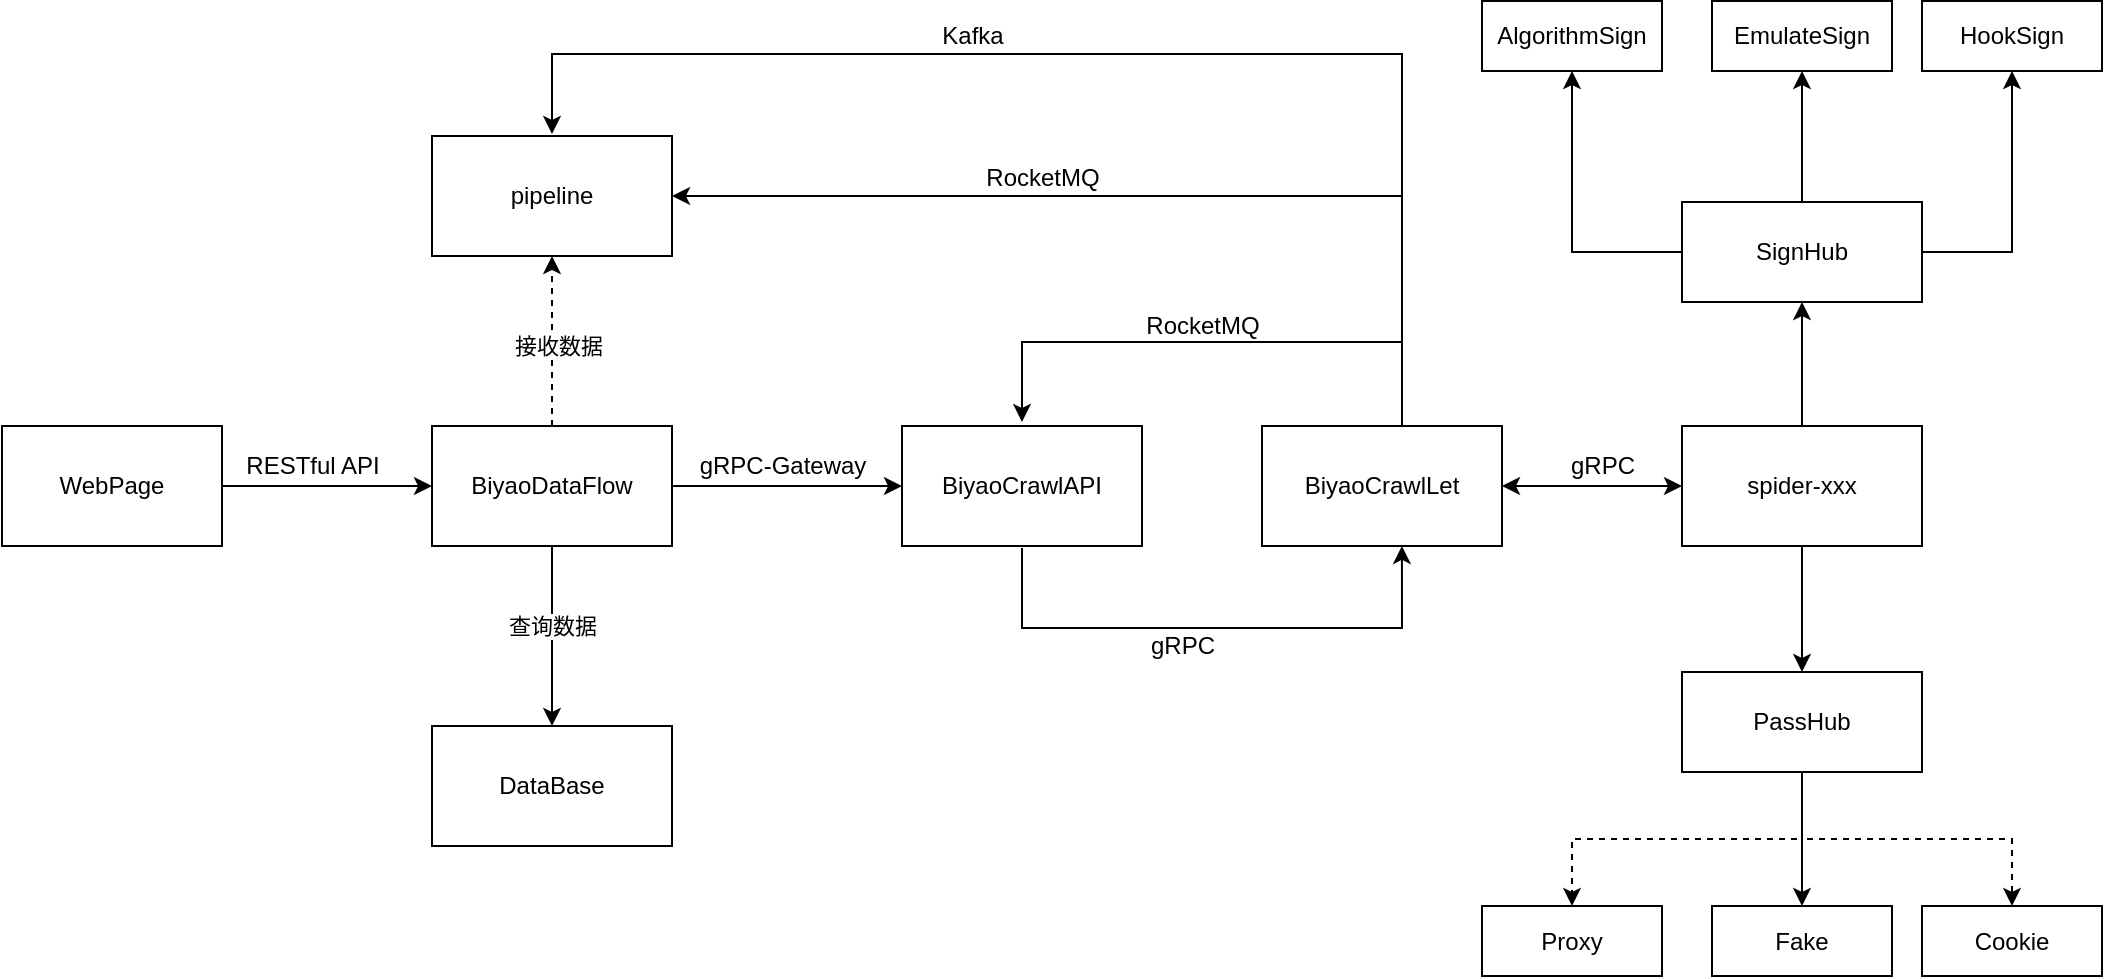 <mxfile version="21.1.1" type="github">
  <diagram name="Page-1" id="YugNHdWj2oaaFu2_VZQL">
    <mxGraphModel dx="954" dy="616" grid="1" gridSize="10" guides="1" tooltips="1" connect="1" arrows="1" fold="1" page="1" pageScale="1" pageWidth="1100" pageHeight="1700" math="0" shadow="0">
      <root>
        <mxCell id="0" />
        <mxCell id="1" parent="0" />
        <mxCell id="u9-jsfHzy2ss17F3eqX4-5" value="" style="edgeStyle=orthogonalEdgeStyle;rounded=0;orthogonalLoop=1;jettySize=auto;html=1;" parent="1" source="u9-jsfHzy2ss17F3eqX4-2" target="u9-jsfHzy2ss17F3eqX4-4" edge="1">
          <mxGeometry relative="1" as="geometry" />
        </mxCell>
        <mxCell id="u9-jsfHzy2ss17F3eqX4-2" value="WebPage" style="rounded=0;whiteSpace=wrap;html=1;" parent="1" vertex="1">
          <mxGeometry x="20" y="550" width="110" height="60" as="geometry" />
        </mxCell>
        <mxCell id="u9-jsfHzy2ss17F3eqX4-15" style="edgeStyle=orthogonalEdgeStyle;rounded=0;orthogonalLoop=1;jettySize=auto;html=1;" parent="1" source="u9-jsfHzy2ss17F3eqX4-4" target="u9-jsfHzy2ss17F3eqX4-8" edge="1">
          <mxGeometry relative="1" as="geometry" />
        </mxCell>
        <mxCell id="u9-jsfHzy2ss17F3eqX4-26" style="edgeStyle=orthogonalEdgeStyle;rounded=0;orthogonalLoop=1;jettySize=auto;html=1;entryX=0.5;entryY=0;entryDx=0;entryDy=0;" parent="1" source="u9-jsfHzy2ss17F3eqX4-4" target="u9-jsfHzy2ss17F3eqX4-22" edge="1">
          <mxGeometry relative="1" as="geometry" />
        </mxCell>
        <mxCell id="u9-jsfHzy2ss17F3eqX4-27" value="查询数据" style="edgeLabel;html=1;align=center;verticalAlign=middle;resizable=0;points=[];" parent="u9-jsfHzy2ss17F3eqX4-26" vertex="1" connectable="0">
          <mxGeometry x="-0.244" y="1" relative="1" as="geometry">
            <mxPoint x="-1" y="6" as="offset" />
          </mxGeometry>
        </mxCell>
        <mxCell id="u9-jsfHzy2ss17F3eqX4-28" value="" style="edgeStyle=orthogonalEdgeStyle;rounded=0;orthogonalLoop=1;jettySize=auto;html=1;dashed=1;" parent="1" source="u9-jsfHzy2ss17F3eqX4-4" target="u9-jsfHzy2ss17F3eqX4-21" edge="1">
          <mxGeometry relative="1" as="geometry" />
        </mxCell>
        <mxCell id="u9-jsfHzy2ss17F3eqX4-4" value="BiyaoDataFlow" style="rounded=0;whiteSpace=wrap;html=1;" parent="1" vertex="1">
          <mxGeometry x="235" y="550" width="120" height="60" as="geometry" />
        </mxCell>
        <mxCell id="u9-jsfHzy2ss17F3eqX4-56" style="edgeStyle=orthogonalEdgeStyle;rounded=0;orthogonalLoop=1;jettySize=auto;html=1;entryX=0.583;entryY=0.983;entryDx=0;entryDy=0;entryPerimeter=0;" parent="1" edge="1">
          <mxGeometry relative="1" as="geometry">
            <Array as="points">
              <mxPoint x="530" y="651" />
              <mxPoint x="720" y="651" />
            </Array>
            <mxPoint x="530" y="611" as="sourcePoint" />
            <mxPoint x="719.96" y="609.98" as="targetPoint" />
          </mxGeometry>
        </mxCell>
        <mxCell id="u9-jsfHzy2ss17F3eqX4-8" value="BiyaoCrawlAPI" style="rounded=0;whiteSpace=wrap;html=1;" parent="1" vertex="1">
          <mxGeometry x="470" y="550" width="120" height="60" as="geometry" />
        </mxCell>
        <mxCell id="u9-jsfHzy2ss17F3eqX4-53" style="edgeStyle=orthogonalEdgeStyle;rounded=0;orthogonalLoop=1;jettySize=auto;html=1;entryX=0.5;entryY=0;entryDx=0;entryDy=0;" parent="1" edge="1">
          <mxGeometry relative="1" as="geometry">
            <Array as="points">
              <mxPoint x="720" y="508" />
              <mxPoint x="530" y="508" />
            </Array>
            <mxPoint x="720" y="548" as="sourcePoint" />
            <mxPoint x="530" y="548" as="targetPoint" />
          </mxGeometry>
        </mxCell>
        <mxCell id="u9-jsfHzy2ss17F3eqX4-57" style="edgeStyle=orthogonalEdgeStyle;rounded=0;orthogonalLoop=1;jettySize=auto;html=1;entryX=0.5;entryY=0;entryDx=0;entryDy=0;" parent="1" source="u9-jsfHzy2ss17F3eqX4-9" edge="1">
          <mxGeometry relative="1" as="geometry">
            <Array as="points">
              <mxPoint x="720" y="364" />
              <mxPoint x="295" y="364" />
            </Array>
            <mxPoint x="720" y="544" as="sourcePoint" />
            <mxPoint x="295" y="404" as="targetPoint" />
          </mxGeometry>
        </mxCell>
        <mxCell id="sIW8Dqcb-4BBgIIZ5pLu-2" style="edgeStyle=orthogonalEdgeStyle;rounded=0;orthogonalLoop=1;jettySize=auto;html=1;entryX=1;entryY=0.5;entryDx=0;entryDy=0;" parent="1" source="u9-jsfHzy2ss17F3eqX4-9" target="u9-jsfHzy2ss17F3eqX4-21" edge="1">
          <mxGeometry relative="1" as="geometry">
            <Array as="points">
              <mxPoint x="720" y="435" />
            </Array>
          </mxGeometry>
        </mxCell>
        <mxCell id="u9-jsfHzy2ss17F3eqX4-9" value="BiyaoCrawlLet" style="rounded=0;whiteSpace=wrap;html=1;" parent="1" vertex="1">
          <mxGeometry x="650" y="550" width="120" height="60" as="geometry" />
        </mxCell>
        <mxCell id="u9-jsfHzy2ss17F3eqX4-12" value="RocketMQ" style="text;html=1;align=center;verticalAlign=middle;resizable=0;points=[];autosize=1;strokeColor=none;fillColor=none;" parent="1" vertex="1">
          <mxGeometry x="580" y="485" width="80" height="30" as="geometry" />
        </mxCell>
        <mxCell id="u9-jsfHzy2ss17F3eqX4-14" value="gRPC" style="text;html=1;align=center;verticalAlign=middle;resizable=0;points=[];autosize=1;strokeColor=none;fillColor=none;" parent="1" vertex="1">
          <mxGeometry x="580" y="645" width="60" height="30" as="geometry" />
        </mxCell>
        <mxCell id="u9-jsfHzy2ss17F3eqX4-16" value="gRPC-Gateway" style="text;html=1;align=center;verticalAlign=middle;resizable=0;points=[];autosize=1;strokeColor=none;fillColor=none;" parent="1" vertex="1">
          <mxGeometry x="355" y="555" width="110" height="30" as="geometry" />
        </mxCell>
        <mxCell id="u9-jsfHzy2ss17F3eqX4-18" value="RESTful API" style="text;html=1;align=center;verticalAlign=middle;resizable=0;points=[];autosize=1;strokeColor=none;fillColor=none;" parent="1" vertex="1">
          <mxGeometry x="130" y="555" width="90" height="30" as="geometry" />
        </mxCell>
        <mxCell id="u9-jsfHzy2ss17F3eqX4-20" value="Kafka" style="text;html=1;align=center;verticalAlign=middle;resizable=0;points=[];autosize=1;strokeColor=none;fillColor=none;" parent="1" vertex="1">
          <mxGeometry x="480" y="340" width="50" height="30" as="geometry" />
        </mxCell>
        <mxCell id="u9-jsfHzy2ss17F3eqX4-21" value="pipeline" style="rounded=0;whiteSpace=wrap;html=1;" parent="1" vertex="1">
          <mxGeometry x="235" y="405" width="120" height="60" as="geometry" />
        </mxCell>
        <mxCell id="u9-jsfHzy2ss17F3eqX4-22" value="DataBase" style="rounded=0;whiteSpace=wrap;html=1;" parent="1" vertex="1">
          <mxGeometry x="235" y="700" width="120" height="60" as="geometry" />
        </mxCell>
        <mxCell id="u9-jsfHzy2ss17F3eqX4-30" value="接收数据" style="edgeLabel;html=1;align=center;verticalAlign=middle;resizable=0;points=[];" parent="1" vertex="1" connectable="0">
          <mxGeometry x="210" y="540" as="geometry">
            <mxPoint x="88" y="-30" as="offset" />
          </mxGeometry>
        </mxCell>
        <mxCell id="u9-jsfHzy2ss17F3eqX4-37" value="" style="edgeStyle=orthogonalEdgeStyle;rounded=0;orthogonalLoop=1;jettySize=auto;html=1;" parent="1" source="u9-jsfHzy2ss17F3eqX4-31" target="u9-jsfHzy2ss17F3eqX4-35" edge="1">
          <mxGeometry relative="1" as="geometry" />
        </mxCell>
        <mxCell id="u9-jsfHzy2ss17F3eqX4-38" value="" style="edgeStyle=orthogonalEdgeStyle;rounded=0;orthogonalLoop=1;jettySize=auto;html=1;" parent="1" source="u9-jsfHzy2ss17F3eqX4-31" target="u9-jsfHzy2ss17F3eqX4-36" edge="1">
          <mxGeometry relative="1" as="geometry" />
        </mxCell>
        <mxCell id="u9-jsfHzy2ss17F3eqX4-31" value="spider-xxx" style="rounded=0;whiteSpace=wrap;html=1;" parent="1" vertex="1">
          <mxGeometry x="860" y="550" width="120" height="60" as="geometry" />
        </mxCell>
        <mxCell id="u9-jsfHzy2ss17F3eqX4-34" value="" style="endArrow=classic;startArrow=classic;html=1;rounded=0;entryX=0;entryY=0.5;entryDx=0;entryDy=0;exitX=1;exitY=0.5;exitDx=0;exitDy=0;" parent="1" source="u9-jsfHzy2ss17F3eqX4-9" target="u9-jsfHzy2ss17F3eqX4-31" edge="1">
          <mxGeometry width="50" height="50" relative="1" as="geometry">
            <mxPoint x="770" y="610" as="sourcePoint" />
            <mxPoint x="820" y="560" as="targetPoint" />
          </mxGeometry>
        </mxCell>
        <mxCell id="u9-jsfHzy2ss17F3eqX4-68" style="edgeStyle=orthogonalEdgeStyle;rounded=0;orthogonalLoop=1;jettySize=auto;html=1;entryX=0.5;entryY=1;entryDx=0;entryDy=0;" parent="1" source="u9-jsfHzy2ss17F3eqX4-35" target="u9-jsfHzy2ss17F3eqX4-60" edge="1">
          <mxGeometry relative="1" as="geometry" />
        </mxCell>
        <mxCell id="u9-jsfHzy2ss17F3eqX4-69" style="edgeStyle=orthogonalEdgeStyle;rounded=0;orthogonalLoop=1;jettySize=auto;html=1;entryX=0.5;entryY=1;entryDx=0;entryDy=0;" parent="1" source="u9-jsfHzy2ss17F3eqX4-35" target="u9-jsfHzy2ss17F3eqX4-61" edge="1">
          <mxGeometry relative="1" as="geometry">
            <Array as="points">
              <mxPoint x="1025" y="463" />
            </Array>
          </mxGeometry>
        </mxCell>
        <mxCell id="W4_fSt0hGYG65lzKa6YC-2" style="edgeStyle=orthogonalEdgeStyle;rounded=0;orthogonalLoop=1;jettySize=auto;html=1;entryX=0.5;entryY=1;entryDx=0;entryDy=0;" parent="1" source="u9-jsfHzy2ss17F3eqX4-35" target="W4_fSt0hGYG65lzKa6YC-1" edge="1">
          <mxGeometry relative="1" as="geometry" />
        </mxCell>
        <mxCell id="u9-jsfHzy2ss17F3eqX4-35" value="SignHub" style="rounded=0;whiteSpace=wrap;html=1;" parent="1" vertex="1">
          <mxGeometry x="860" y="438" width="120" height="50" as="geometry" />
        </mxCell>
        <mxCell id="u9-jsfHzy2ss17F3eqX4-70" style="edgeStyle=orthogonalEdgeStyle;rounded=0;orthogonalLoop=1;jettySize=auto;html=1;exitX=0.5;exitY=1;exitDx=0;exitDy=0;dashed=1;" parent="1" source="u9-jsfHzy2ss17F3eqX4-36" target="u9-jsfHzy2ss17F3eqX4-63" edge="1">
          <mxGeometry relative="1" as="geometry" />
        </mxCell>
        <mxCell id="u9-jsfHzy2ss17F3eqX4-71" style="edgeStyle=orthogonalEdgeStyle;rounded=0;orthogonalLoop=1;jettySize=auto;html=1;entryX=0.5;entryY=0;entryDx=0;entryDy=0;dashed=1;" parent="1" source="u9-jsfHzy2ss17F3eqX4-36" target="u9-jsfHzy2ss17F3eqX4-65" edge="1">
          <mxGeometry relative="1" as="geometry" />
        </mxCell>
        <mxCell id="W4_fSt0hGYG65lzKa6YC-5" style="edgeStyle=orthogonalEdgeStyle;rounded=0;orthogonalLoop=1;jettySize=auto;html=1;" parent="1" source="u9-jsfHzy2ss17F3eqX4-36" target="W4_fSt0hGYG65lzKa6YC-3" edge="1">
          <mxGeometry relative="1" as="geometry" />
        </mxCell>
        <mxCell id="u9-jsfHzy2ss17F3eqX4-36" value="PassHub" style="rounded=0;whiteSpace=wrap;html=1;" parent="1" vertex="1">
          <mxGeometry x="860" y="673" width="120" height="50" as="geometry" />
        </mxCell>
        <mxCell id="u9-jsfHzy2ss17F3eqX4-45" value="gRPC" style="text;html=1;align=center;verticalAlign=middle;resizable=0;points=[];autosize=1;strokeColor=none;fillColor=none;" parent="1" vertex="1">
          <mxGeometry x="790" y="555" width="60" height="30" as="geometry" />
        </mxCell>
        <mxCell id="u9-jsfHzy2ss17F3eqX4-60" value="AlgorithmSign" style="rounded=0;whiteSpace=wrap;html=1;" parent="1" vertex="1">
          <mxGeometry x="760" y="337.5" width="90" height="35" as="geometry" />
        </mxCell>
        <mxCell id="u9-jsfHzy2ss17F3eqX4-61" value="HookSign" style="rounded=0;whiteSpace=wrap;html=1;" parent="1" vertex="1">
          <mxGeometry x="980" y="337.5" width="90" height="35" as="geometry" />
        </mxCell>
        <mxCell id="u9-jsfHzy2ss17F3eqX4-63" value="Proxy" style="rounded=0;whiteSpace=wrap;html=1;" parent="1" vertex="1">
          <mxGeometry x="760" y="790" width="90" height="35" as="geometry" />
        </mxCell>
        <mxCell id="u9-jsfHzy2ss17F3eqX4-65" value="Cookie" style="rounded=0;whiteSpace=wrap;html=1;" parent="1" vertex="1">
          <mxGeometry x="980" y="790" width="90" height="35" as="geometry" />
        </mxCell>
        <mxCell id="W4_fSt0hGYG65lzKa6YC-1" value="EmulateSign" style="rounded=0;whiteSpace=wrap;html=1;" parent="1" vertex="1">
          <mxGeometry x="875" y="337.5" width="90" height="35" as="geometry" />
        </mxCell>
        <mxCell id="W4_fSt0hGYG65lzKa6YC-3" value="Fake" style="rounded=0;whiteSpace=wrap;html=1;" parent="1" vertex="1">
          <mxGeometry x="875" y="790" width="90" height="35" as="geometry" />
        </mxCell>
        <mxCell id="sIW8Dqcb-4BBgIIZ5pLu-4" value="RocketMQ" style="text;html=1;align=center;verticalAlign=middle;resizable=0;points=[];autosize=1;strokeColor=none;fillColor=none;" parent="1" vertex="1">
          <mxGeometry x="500" y="411" width="80" height="30" as="geometry" />
        </mxCell>
      </root>
    </mxGraphModel>
  </diagram>
</mxfile>
